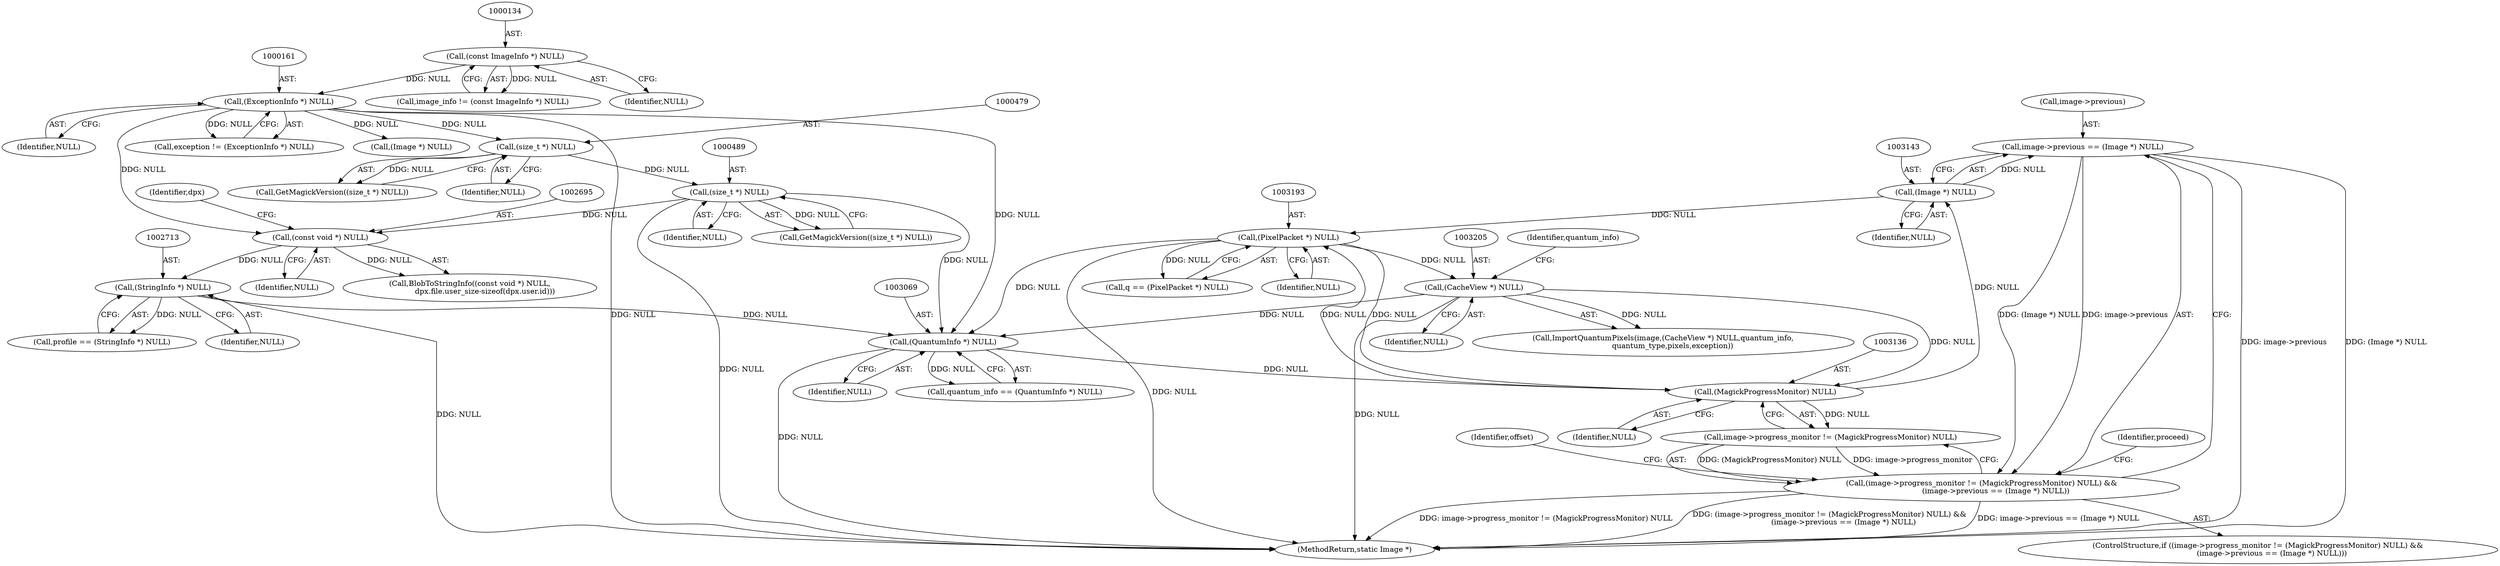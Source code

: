 digraph "0_ImageMagick_f6e9d0d9955e85bdd7540b251cd50d598dacc5e6_14@pointer" {
"1003138" [label="(Call,image->previous == (Image *) NULL)"];
"1003142" [label="(Call,(Image *) NULL)"];
"1003135" [label="(Call,(MagickProgressMonitor) NULL)"];
"1003204" [label="(Call,(CacheView *) NULL)"];
"1003192" [label="(Call,(PixelPacket *) NULL)"];
"1003068" [label="(Call,(QuantumInfo *) NULL)"];
"1000488" [label="(Call,(size_t *) NULL)"];
"1000478" [label="(Call,(size_t *) NULL)"];
"1000160" [label="(Call,(ExceptionInfo *) NULL)"];
"1000133" [label="(Call,(const ImageInfo *) NULL)"];
"1002712" [label="(Call,(StringInfo *) NULL)"];
"1002694" [label="(Call,(const void *) NULL)"];
"1003130" [label="(Call,(image->progress_monitor != (MagickProgressMonitor) NULL) &&\n            (image->previous == (Image *) NULL))"];
"1003259" [label="(MethodReturn,static Image *)"];
"1000162" [label="(Identifier,NULL)"];
"1003190" [label="(Call,q == (PixelPacket *) NULL)"];
"1003144" [label="(Identifier,NULL)"];
"1000135" [label="(Identifier,NULL)"];
"1002710" [label="(Call,profile == (StringInfo *) NULL)"];
"1002700" [label="(Identifier,dpx)"];
"1003206" [label="(Identifier,NULL)"];
"1000133" [label="(Call,(const ImageInfo *) NULL)"];
"1003129" [label="(ControlStructure,if ((image->progress_monitor != (MagickProgressMonitor) NULL) &&\n            (image->previous == (Image *) NULL)))"];
"1002712" [label="(Call,(StringInfo *) NULL)"];
"1000158" [label="(Call,exception != (ExceptionInfo *) NULL)"];
"1002694" [label="(Call,(const void *) NULL)"];
"1003137" [label="(Identifier,NULL)"];
"1003130" [label="(Call,(image->progress_monitor != (MagickProgressMonitor) NULL) &&\n            (image->previous == (Image *) NULL))"];
"1003148" [label="(Identifier,proceed)"];
"1003192" [label="(Call,(PixelPacket *) NULL)"];
"1000488" [label="(Call,(size_t *) NULL)"];
"1003131" [label="(Call,image->progress_monitor != (MagickProgressMonitor) NULL)"];
"1000490" [label="(Identifier,NULL)"];
"1003166" [label="(Identifier,offset)"];
"1002696" [label="(Identifier,NULL)"];
"1000131" [label="(Call,image_info != (const ImageInfo *) NULL)"];
"1003202" [label="(Call,ImportQuantumPixels(image,(CacheView *) NULL,quantum_info,\n        quantum_type,pixels,exception))"];
"1000190" [label="(Call,(Image *) NULL)"];
"1003139" [label="(Call,image->previous)"];
"1003135" [label="(Call,(MagickProgressMonitor) NULL)"];
"1000478" [label="(Call,(size_t *) NULL)"];
"1003194" [label="(Identifier,NULL)"];
"1000160" [label="(Call,(ExceptionInfo *) NULL)"];
"1003142" [label="(Call,(Image *) NULL)"];
"1003207" [label="(Identifier,quantum_info)"];
"1000487" [label="(Call,GetMagickVersion((size_t *) NULL))"];
"1003068" [label="(Call,(QuantumInfo *) NULL)"];
"1002714" [label="(Identifier,NULL)"];
"1000480" [label="(Identifier,NULL)"];
"1002693" [label="(Call,BlobToStringInfo((const void *) NULL,\n             dpx.file.user_size-sizeof(dpx.user.id)))"];
"1003204" [label="(Call,(CacheView *) NULL)"];
"1003138" [label="(Call,image->previous == (Image *) NULL)"];
"1000477" [label="(Call,GetMagickVersion((size_t *) NULL))"];
"1003066" [label="(Call,quantum_info == (QuantumInfo *) NULL)"];
"1003070" [label="(Identifier,NULL)"];
"1003138" -> "1003130"  [label="AST: "];
"1003138" -> "1003142"  [label="CFG: "];
"1003139" -> "1003138"  [label="AST: "];
"1003142" -> "1003138"  [label="AST: "];
"1003130" -> "1003138"  [label="CFG: "];
"1003138" -> "1003259"  [label="DDG: image->previous"];
"1003138" -> "1003259"  [label="DDG: (Image *) NULL"];
"1003138" -> "1003130"  [label="DDG: image->previous"];
"1003138" -> "1003130"  [label="DDG: (Image *) NULL"];
"1003142" -> "1003138"  [label="DDG: NULL"];
"1003142" -> "1003144"  [label="CFG: "];
"1003143" -> "1003142"  [label="AST: "];
"1003144" -> "1003142"  [label="AST: "];
"1003135" -> "1003142"  [label="DDG: NULL"];
"1003142" -> "1003192"  [label="DDG: NULL"];
"1003135" -> "1003131"  [label="AST: "];
"1003135" -> "1003137"  [label="CFG: "];
"1003136" -> "1003135"  [label="AST: "];
"1003137" -> "1003135"  [label="AST: "];
"1003131" -> "1003135"  [label="CFG: "];
"1003135" -> "1003131"  [label="DDG: NULL"];
"1003204" -> "1003135"  [label="DDG: NULL"];
"1003192" -> "1003135"  [label="DDG: NULL"];
"1003068" -> "1003135"  [label="DDG: NULL"];
"1003135" -> "1003192"  [label="DDG: NULL"];
"1003204" -> "1003202"  [label="AST: "];
"1003204" -> "1003206"  [label="CFG: "];
"1003205" -> "1003204"  [label="AST: "];
"1003206" -> "1003204"  [label="AST: "];
"1003207" -> "1003204"  [label="CFG: "];
"1003204" -> "1003259"  [label="DDG: NULL"];
"1003204" -> "1003068"  [label="DDG: NULL"];
"1003204" -> "1003202"  [label="DDG: NULL"];
"1003192" -> "1003204"  [label="DDG: NULL"];
"1003192" -> "1003190"  [label="AST: "];
"1003192" -> "1003194"  [label="CFG: "];
"1003193" -> "1003192"  [label="AST: "];
"1003194" -> "1003192"  [label="AST: "];
"1003190" -> "1003192"  [label="CFG: "];
"1003192" -> "1003259"  [label="DDG: NULL"];
"1003192" -> "1003068"  [label="DDG: NULL"];
"1003192" -> "1003190"  [label="DDG: NULL"];
"1003068" -> "1003066"  [label="AST: "];
"1003068" -> "1003070"  [label="CFG: "];
"1003069" -> "1003068"  [label="AST: "];
"1003070" -> "1003068"  [label="AST: "];
"1003066" -> "1003068"  [label="CFG: "];
"1003068" -> "1003259"  [label="DDG: NULL"];
"1003068" -> "1003066"  [label="DDG: NULL"];
"1000488" -> "1003068"  [label="DDG: NULL"];
"1000160" -> "1003068"  [label="DDG: NULL"];
"1002712" -> "1003068"  [label="DDG: NULL"];
"1000488" -> "1000487"  [label="AST: "];
"1000488" -> "1000490"  [label="CFG: "];
"1000489" -> "1000488"  [label="AST: "];
"1000490" -> "1000488"  [label="AST: "];
"1000487" -> "1000488"  [label="CFG: "];
"1000488" -> "1003259"  [label="DDG: NULL"];
"1000488" -> "1000487"  [label="DDG: NULL"];
"1000478" -> "1000488"  [label="DDG: NULL"];
"1000488" -> "1002694"  [label="DDG: NULL"];
"1000478" -> "1000477"  [label="AST: "];
"1000478" -> "1000480"  [label="CFG: "];
"1000479" -> "1000478"  [label="AST: "];
"1000480" -> "1000478"  [label="AST: "];
"1000477" -> "1000478"  [label="CFG: "];
"1000478" -> "1000477"  [label="DDG: NULL"];
"1000160" -> "1000478"  [label="DDG: NULL"];
"1000160" -> "1000158"  [label="AST: "];
"1000160" -> "1000162"  [label="CFG: "];
"1000161" -> "1000160"  [label="AST: "];
"1000162" -> "1000160"  [label="AST: "];
"1000158" -> "1000160"  [label="CFG: "];
"1000160" -> "1003259"  [label="DDG: NULL"];
"1000160" -> "1000158"  [label="DDG: NULL"];
"1000133" -> "1000160"  [label="DDG: NULL"];
"1000160" -> "1000190"  [label="DDG: NULL"];
"1000160" -> "1002694"  [label="DDG: NULL"];
"1000133" -> "1000131"  [label="AST: "];
"1000133" -> "1000135"  [label="CFG: "];
"1000134" -> "1000133"  [label="AST: "];
"1000135" -> "1000133"  [label="AST: "];
"1000131" -> "1000133"  [label="CFG: "];
"1000133" -> "1000131"  [label="DDG: NULL"];
"1002712" -> "1002710"  [label="AST: "];
"1002712" -> "1002714"  [label="CFG: "];
"1002713" -> "1002712"  [label="AST: "];
"1002714" -> "1002712"  [label="AST: "];
"1002710" -> "1002712"  [label="CFG: "];
"1002712" -> "1003259"  [label="DDG: NULL"];
"1002712" -> "1002710"  [label="DDG: NULL"];
"1002694" -> "1002712"  [label="DDG: NULL"];
"1002694" -> "1002693"  [label="AST: "];
"1002694" -> "1002696"  [label="CFG: "];
"1002695" -> "1002694"  [label="AST: "];
"1002696" -> "1002694"  [label="AST: "];
"1002700" -> "1002694"  [label="CFG: "];
"1002694" -> "1002693"  [label="DDG: NULL"];
"1003130" -> "1003129"  [label="AST: "];
"1003130" -> "1003131"  [label="CFG: "];
"1003131" -> "1003130"  [label="AST: "];
"1003148" -> "1003130"  [label="CFG: "];
"1003166" -> "1003130"  [label="CFG: "];
"1003130" -> "1003259"  [label="DDG: image->progress_monitor != (MagickProgressMonitor) NULL"];
"1003130" -> "1003259"  [label="DDG: (image->progress_monitor != (MagickProgressMonitor) NULL) &&\n            (image->previous == (Image *) NULL)"];
"1003130" -> "1003259"  [label="DDG: image->previous == (Image *) NULL"];
"1003131" -> "1003130"  [label="DDG: image->progress_monitor"];
"1003131" -> "1003130"  [label="DDG: (MagickProgressMonitor) NULL"];
}
